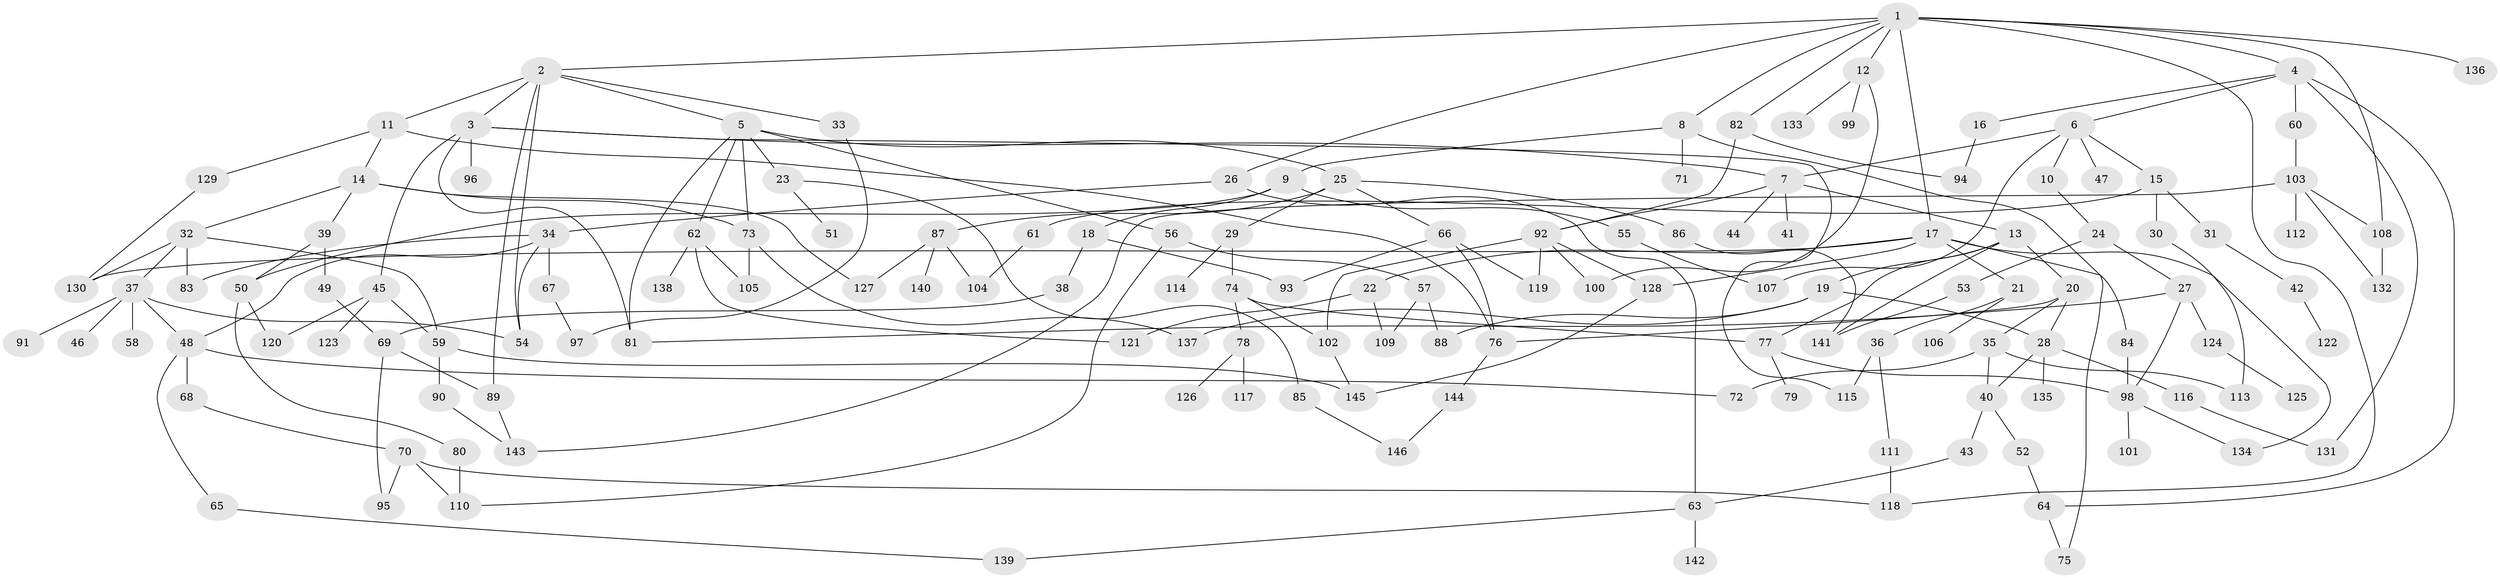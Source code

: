 // Generated by graph-tools (version 1.1) at 2025/25/03/09/25 03:25:31]
// undirected, 146 vertices, 206 edges
graph export_dot {
graph [start="1"]
  node [color=gray90,style=filled];
  1;
  2;
  3;
  4;
  5;
  6;
  7;
  8;
  9;
  10;
  11;
  12;
  13;
  14;
  15;
  16;
  17;
  18;
  19;
  20;
  21;
  22;
  23;
  24;
  25;
  26;
  27;
  28;
  29;
  30;
  31;
  32;
  33;
  34;
  35;
  36;
  37;
  38;
  39;
  40;
  41;
  42;
  43;
  44;
  45;
  46;
  47;
  48;
  49;
  50;
  51;
  52;
  53;
  54;
  55;
  56;
  57;
  58;
  59;
  60;
  61;
  62;
  63;
  64;
  65;
  66;
  67;
  68;
  69;
  70;
  71;
  72;
  73;
  74;
  75;
  76;
  77;
  78;
  79;
  80;
  81;
  82;
  83;
  84;
  85;
  86;
  87;
  88;
  89;
  90;
  91;
  92;
  93;
  94;
  95;
  96;
  97;
  98;
  99;
  100;
  101;
  102;
  103;
  104;
  105;
  106;
  107;
  108;
  109;
  110;
  111;
  112;
  113;
  114;
  115;
  116;
  117;
  118;
  119;
  120;
  121;
  122;
  123;
  124;
  125;
  126;
  127;
  128;
  129;
  130;
  131;
  132;
  133;
  134;
  135;
  136;
  137;
  138;
  139;
  140;
  141;
  142;
  143;
  144;
  145;
  146;
  1 -- 2;
  1 -- 4;
  1 -- 8;
  1 -- 12;
  1 -- 17;
  1 -- 26;
  1 -- 82;
  1 -- 136;
  1 -- 118;
  1 -- 108;
  2 -- 3;
  2 -- 5;
  2 -- 11;
  2 -- 33;
  2 -- 54;
  2 -- 89;
  3 -- 45;
  3 -- 96;
  3 -- 115;
  3 -- 81;
  3 -- 7;
  4 -- 6;
  4 -- 16;
  4 -- 60;
  4 -- 131;
  4 -- 64;
  5 -- 23;
  5 -- 25;
  5 -- 56;
  5 -- 62;
  5 -- 81;
  5 -- 73;
  6 -- 7;
  6 -- 10;
  6 -- 15;
  6 -- 47;
  6 -- 107;
  7 -- 13;
  7 -- 41;
  7 -- 44;
  7 -- 92;
  8 -- 9;
  8 -- 71;
  8 -- 75;
  9 -- 18;
  9 -- 55;
  9 -- 50;
  10 -- 24;
  11 -- 14;
  11 -- 129;
  11 -- 76;
  12 -- 99;
  12 -- 100;
  12 -- 133;
  13 -- 19;
  13 -- 20;
  13 -- 141;
  13 -- 77;
  14 -- 32;
  14 -- 39;
  14 -- 73;
  14 -- 127;
  15 -- 30;
  15 -- 31;
  15 -- 61;
  16 -- 94;
  17 -- 21;
  17 -- 22;
  17 -- 84;
  17 -- 134;
  17 -- 130;
  17 -- 128;
  18 -- 38;
  18 -- 93;
  19 -- 88;
  19 -- 137;
  19 -- 28;
  20 -- 28;
  20 -- 35;
  20 -- 76;
  21 -- 36;
  21 -- 106;
  22 -- 109;
  22 -- 121;
  23 -- 51;
  23 -- 85;
  24 -- 27;
  24 -- 53;
  25 -- 29;
  25 -- 66;
  25 -- 86;
  25 -- 87;
  26 -- 34;
  26 -- 63;
  27 -- 98;
  27 -- 124;
  27 -- 81;
  28 -- 40;
  28 -- 116;
  28 -- 135;
  29 -- 74;
  29 -- 114;
  30 -- 113;
  31 -- 42;
  32 -- 37;
  32 -- 130;
  32 -- 59;
  32 -- 83;
  33 -- 97;
  34 -- 48;
  34 -- 67;
  34 -- 83;
  34 -- 54;
  35 -- 40;
  35 -- 113;
  35 -- 72;
  36 -- 111;
  36 -- 115;
  37 -- 46;
  37 -- 58;
  37 -- 91;
  37 -- 54;
  37 -- 48;
  38 -- 69;
  39 -- 49;
  39 -- 50;
  40 -- 43;
  40 -- 52;
  42 -- 122;
  43 -- 63;
  45 -- 59;
  45 -- 120;
  45 -- 123;
  48 -- 65;
  48 -- 68;
  48 -- 72;
  49 -- 69;
  50 -- 80;
  50 -- 120;
  52 -- 64;
  53 -- 141;
  55 -- 107;
  56 -- 57;
  56 -- 110;
  57 -- 88;
  57 -- 109;
  59 -- 90;
  59 -- 145;
  60 -- 103;
  61 -- 104;
  62 -- 105;
  62 -- 138;
  62 -- 121;
  63 -- 139;
  63 -- 142;
  64 -- 75;
  65 -- 139;
  66 -- 119;
  66 -- 76;
  66 -- 93;
  67 -- 97;
  68 -- 70;
  69 -- 95;
  69 -- 89;
  70 -- 95;
  70 -- 118;
  70 -- 110;
  73 -- 137;
  73 -- 105;
  74 -- 77;
  74 -- 78;
  74 -- 102;
  76 -- 144;
  77 -- 79;
  77 -- 98;
  78 -- 117;
  78 -- 126;
  80 -- 110;
  82 -- 92;
  82 -- 94;
  84 -- 98;
  85 -- 146;
  86 -- 141;
  87 -- 104;
  87 -- 140;
  87 -- 127;
  89 -- 143;
  90 -- 143;
  92 -- 128;
  92 -- 102;
  92 -- 119;
  92 -- 100;
  98 -- 101;
  98 -- 134;
  102 -- 145;
  103 -- 108;
  103 -- 112;
  103 -- 143;
  103 -- 132;
  108 -- 132;
  111 -- 118;
  116 -- 131;
  124 -- 125;
  128 -- 145;
  129 -- 130;
  144 -- 146;
}
